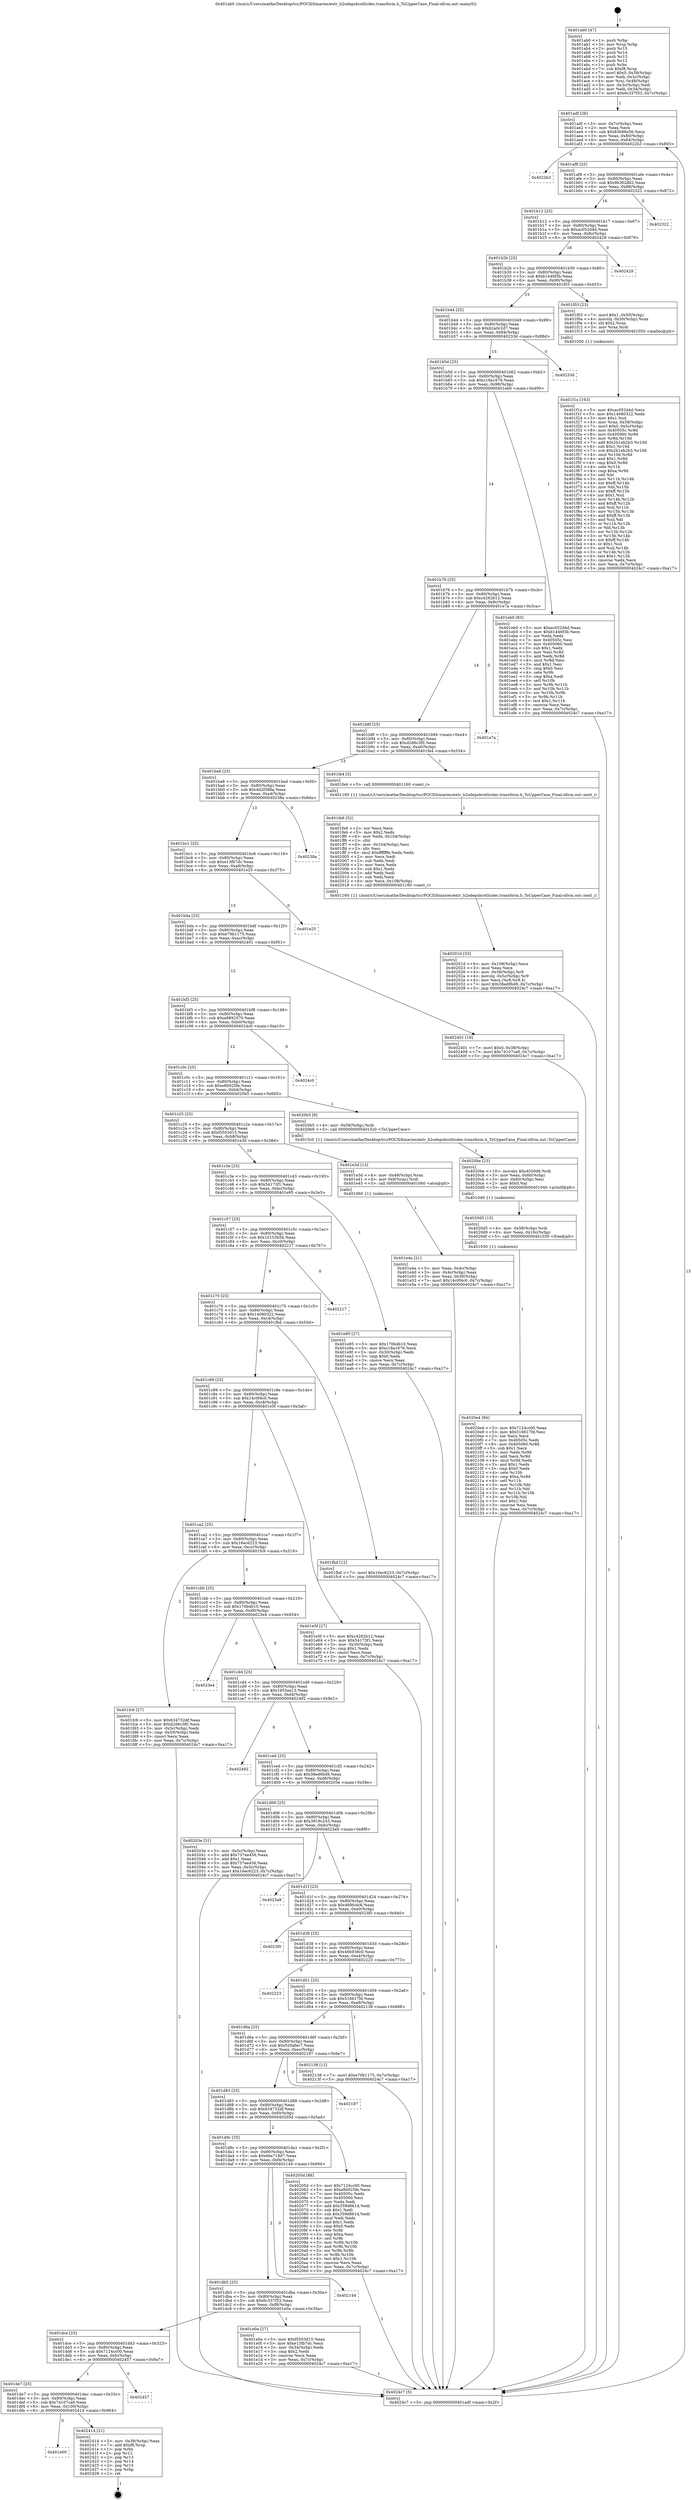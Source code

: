 digraph "0x401ab0" {
  label = "0x401ab0 (/mnt/c/Users/mathe/Desktop/tcc/POCII/binaries/extr_h2odepsbrotlicdec.transform.h_ToUpperCase_Final-ollvm.out::main(0))"
  labelloc = "t"
  node[shape=record]

  Entry [label="",width=0.3,height=0.3,shape=circle,fillcolor=black,style=filled]
  "0x401adf" [label="{
     0x401adf [26]\l
     | [instrs]\l
     &nbsp;&nbsp;0x401adf \<+3\>: mov -0x7c(%rbp),%eax\l
     &nbsp;&nbsp;0x401ae2 \<+2\>: mov %eax,%ecx\l
     &nbsp;&nbsp;0x401ae4 \<+6\>: sub $0x83b98e56,%ecx\l
     &nbsp;&nbsp;0x401aea \<+3\>: mov %eax,-0x80(%rbp)\l
     &nbsp;&nbsp;0x401aed \<+6\>: mov %ecx,-0x84(%rbp)\l
     &nbsp;&nbsp;0x401af3 \<+6\>: je 00000000004022b3 \<main+0x803\>\l
  }"]
  "0x4022b3" [label="{
     0x4022b3\l
  }", style=dashed]
  "0x401af9" [label="{
     0x401af9 [25]\l
     | [instrs]\l
     &nbsp;&nbsp;0x401af9 \<+5\>: jmp 0000000000401afe \<main+0x4e\>\l
     &nbsp;&nbsp;0x401afe \<+3\>: mov -0x80(%rbp),%eax\l
     &nbsp;&nbsp;0x401b01 \<+5\>: sub $0x9b362db2,%eax\l
     &nbsp;&nbsp;0x401b06 \<+6\>: mov %eax,-0x88(%rbp)\l
     &nbsp;&nbsp;0x401b0c \<+6\>: je 0000000000402322 \<main+0x872\>\l
  }"]
  Exit [label="",width=0.3,height=0.3,shape=circle,fillcolor=black,style=filled,peripheries=2]
  "0x402322" [label="{
     0x402322\l
  }", style=dashed]
  "0x401b12" [label="{
     0x401b12 [25]\l
     | [instrs]\l
     &nbsp;&nbsp;0x401b12 \<+5\>: jmp 0000000000401b17 \<main+0x67\>\l
     &nbsp;&nbsp;0x401b17 \<+3\>: mov -0x80(%rbp),%eax\l
     &nbsp;&nbsp;0x401b1a \<+5\>: sub $0xac052d4d,%eax\l
     &nbsp;&nbsp;0x401b1f \<+6\>: mov %eax,-0x8c(%rbp)\l
     &nbsp;&nbsp;0x401b25 \<+6\>: je 0000000000402429 \<main+0x979\>\l
  }"]
  "0x401e00" [label="{
     0x401e00\l
  }", style=dashed]
  "0x402429" [label="{
     0x402429\l
  }", style=dashed]
  "0x401b2b" [label="{
     0x401b2b [25]\l
     | [instrs]\l
     &nbsp;&nbsp;0x401b2b \<+5\>: jmp 0000000000401b30 \<main+0x80\>\l
     &nbsp;&nbsp;0x401b30 \<+3\>: mov -0x80(%rbp),%eax\l
     &nbsp;&nbsp;0x401b33 \<+5\>: sub $0xb1446f3b,%eax\l
     &nbsp;&nbsp;0x401b38 \<+6\>: mov %eax,-0x90(%rbp)\l
     &nbsp;&nbsp;0x401b3e \<+6\>: je 0000000000401f03 \<main+0x453\>\l
  }"]
  "0x402414" [label="{
     0x402414 [21]\l
     | [instrs]\l
     &nbsp;&nbsp;0x402414 \<+3\>: mov -0x38(%rbp),%eax\l
     &nbsp;&nbsp;0x402417 \<+7\>: add $0xf8,%rsp\l
     &nbsp;&nbsp;0x40241e \<+1\>: pop %rbx\l
     &nbsp;&nbsp;0x40241f \<+2\>: pop %r12\l
     &nbsp;&nbsp;0x402421 \<+2\>: pop %r13\l
     &nbsp;&nbsp;0x402423 \<+2\>: pop %r14\l
     &nbsp;&nbsp;0x402425 \<+2\>: pop %r15\l
     &nbsp;&nbsp;0x402427 \<+1\>: pop %rbp\l
     &nbsp;&nbsp;0x402428 \<+1\>: ret\l
  }"]
  "0x401f03" [label="{
     0x401f03 [23]\l
     | [instrs]\l
     &nbsp;&nbsp;0x401f03 \<+7\>: movl $0x1,-0x50(%rbp)\l
     &nbsp;&nbsp;0x401f0a \<+4\>: movslq -0x50(%rbp),%rax\l
     &nbsp;&nbsp;0x401f0e \<+4\>: shl $0x2,%rax\l
     &nbsp;&nbsp;0x401f12 \<+3\>: mov %rax,%rdi\l
     &nbsp;&nbsp;0x401f15 \<+5\>: call 0000000000401050 \<malloc@plt\>\l
     | [calls]\l
     &nbsp;&nbsp;0x401050 \{1\} (unknown)\l
  }"]
  "0x401b44" [label="{
     0x401b44 [25]\l
     | [instrs]\l
     &nbsp;&nbsp;0x401b44 \<+5\>: jmp 0000000000401b49 \<main+0x99\>\l
     &nbsp;&nbsp;0x401b49 \<+3\>: mov -0x80(%rbp),%eax\l
     &nbsp;&nbsp;0x401b4c \<+5\>: sub $0xb2a0c2d7,%eax\l
     &nbsp;&nbsp;0x401b51 \<+6\>: mov %eax,-0x94(%rbp)\l
     &nbsp;&nbsp;0x401b57 \<+6\>: je 000000000040233d \<main+0x88d\>\l
  }"]
  "0x401de7" [label="{
     0x401de7 [25]\l
     | [instrs]\l
     &nbsp;&nbsp;0x401de7 \<+5\>: jmp 0000000000401dec \<main+0x33c\>\l
     &nbsp;&nbsp;0x401dec \<+3\>: mov -0x80(%rbp),%eax\l
     &nbsp;&nbsp;0x401def \<+5\>: sub $0x74107ca9,%eax\l
     &nbsp;&nbsp;0x401df4 \<+6\>: mov %eax,-0x100(%rbp)\l
     &nbsp;&nbsp;0x401dfa \<+6\>: je 0000000000402414 \<main+0x964\>\l
  }"]
  "0x40233d" [label="{
     0x40233d\l
  }", style=dashed]
  "0x401b5d" [label="{
     0x401b5d [25]\l
     | [instrs]\l
     &nbsp;&nbsp;0x401b5d \<+5\>: jmp 0000000000401b62 \<main+0xb2\>\l
     &nbsp;&nbsp;0x401b62 \<+3\>: mov -0x80(%rbp),%eax\l
     &nbsp;&nbsp;0x401b65 \<+5\>: sub $0xc18a1676,%eax\l
     &nbsp;&nbsp;0x401b6a \<+6\>: mov %eax,-0x98(%rbp)\l
     &nbsp;&nbsp;0x401b70 \<+6\>: je 0000000000401eb0 \<main+0x400\>\l
  }"]
  "0x402457" [label="{
     0x402457\l
  }", style=dashed]
  "0x401eb0" [label="{
     0x401eb0 [83]\l
     | [instrs]\l
     &nbsp;&nbsp;0x401eb0 \<+5\>: mov $0xac052d4d,%eax\l
     &nbsp;&nbsp;0x401eb5 \<+5\>: mov $0xb1446f3b,%ecx\l
     &nbsp;&nbsp;0x401eba \<+2\>: xor %edx,%edx\l
     &nbsp;&nbsp;0x401ebc \<+7\>: mov 0x40505c,%esi\l
     &nbsp;&nbsp;0x401ec3 \<+7\>: mov 0x405060,%edi\l
     &nbsp;&nbsp;0x401eca \<+3\>: sub $0x1,%edx\l
     &nbsp;&nbsp;0x401ecd \<+3\>: mov %esi,%r8d\l
     &nbsp;&nbsp;0x401ed0 \<+3\>: add %edx,%r8d\l
     &nbsp;&nbsp;0x401ed3 \<+4\>: imul %r8d,%esi\l
     &nbsp;&nbsp;0x401ed7 \<+3\>: and $0x1,%esi\l
     &nbsp;&nbsp;0x401eda \<+3\>: cmp $0x0,%esi\l
     &nbsp;&nbsp;0x401edd \<+4\>: sete %r9b\l
     &nbsp;&nbsp;0x401ee1 \<+3\>: cmp $0xa,%edi\l
     &nbsp;&nbsp;0x401ee4 \<+4\>: setl %r10b\l
     &nbsp;&nbsp;0x401ee8 \<+3\>: mov %r9b,%r11b\l
     &nbsp;&nbsp;0x401eeb \<+3\>: and %r10b,%r11b\l
     &nbsp;&nbsp;0x401eee \<+3\>: xor %r10b,%r9b\l
     &nbsp;&nbsp;0x401ef1 \<+3\>: or %r9b,%r11b\l
     &nbsp;&nbsp;0x401ef4 \<+4\>: test $0x1,%r11b\l
     &nbsp;&nbsp;0x401ef8 \<+3\>: cmovne %ecx,%eax\l
     &nbsp;&nbsp;0x401efb \<+3\>: mov %eax,-0x7c(%rbp)\l
     &nbsp;&nbsp;0x401efe \<+5\>: jmp 00000000004024c7 \<main+0xa17\>\l
  }"]
  "0x401b76" [label="{
     0x401b76 [25]\l
     | [instrs]\l
     &nbsp;&nbsp;0x401b76 \<+5\>: jmp 0000000000401b7b \<main+0xcb\>\l
     &nbsp;&nbsp;0x401b7b \<+3\>: mov -0x80(%rbp),%eax\l
     &nbsp;&nbsp;0x401b7e \<+5\>: sub $0xc4262b12,%eax\l
     &nbsp;&nbsp;0x401b83 \<+6\>: mov %eax,-0x9c(%rbp)\l
     &nbsp;&nbsp;0x401b89 \<+6\>: je 0000000000401e7a \<main+0x3ca\>\l
  }"]
  "0x4020e4" [label="{
     0x4020e4 [84]\l
     | [instrs]\l
     &nbsp;&nbsp;0x4020e4 \<+5\>: mov $0x7124cc00,%eax\l
     &nbsp;&nbsp;0x4020e9 \<+5\>: mov $0x516617fd,%esi\l
     &nbsp;&nbsp;0x4020ee \<+2\>: xor %ecx,%ecx\l
     &nbsp;&nbsp;0x4020f0 \<+7\>: mov 0x40505c,%edx\l
     &nbsp;&nbsp;0x4020f7 \<+8\>: mov 0x405060,%r8d\l
     &nbsp;&nbsp;0x4020ff \<+3\>: sub $0x1,%ecx\l
     &nbsp;&nbsp;0x402102 \<+3\>: mov %edx,%r9d\l
     &nbsp;&nbsp;0x402105 \<+3\>: add %ecx,%r9d\l
     &nbsp;&nbsp;0x402108 \<+4\>: imul %r9d,%edx\l
     &nbsp;&nbsp;0x40210c \<+3\>: and $0x1,%edx\l
     &nbsp;&nbsp;0x40210f \<+3\>: cmp $0x0,%edx\l
     &nbsp;&nbsp;0x402112 \<+4\>: sete %r10b\l
     &nbsp;&nbsp;0x402116 \<+4\>: cmp $0xa,%r8d\l
     &nbsp;&nbsp;0x40211a \<+4\>: setl %r11b\l
     &nbsp;&nbsp;0x40211e \<+3\>: mov %r10b,%bl\l
     &nbsp;&nbsp;0x402121 \<+3\>: and %r11b,%bl\l
     &nbsp;&nbsp;0x402124 \<+3\>: xor %r11b,%r10b\l
     &nbsp;&nbsp;0x402127 \<+3\>: or %r10b,%bl\l
     &nbsp;&nbsp;0x40212a \<+3\>: test $0x1,%bl\l
     &nbsp;&nbsp;0x40212d \<+3\>: cmovne %esi,%eax\l
     &nbsp;&nbsp;0x402130 \<+3\>: mov %eax,-0x7c(%rbp)\l
     &nbsp;&nbsp;0x402133 \<+5\>: jmp 00000000004024c7 \<main+0xa17\>\l
  }"]
  "0x401e7a" [label="{
     0x401e7a\l
  }", style=dashed]
  "0x401b8f" [label="{
     0x401b8f [25]\l
     | [instrs]\l
     &nbsp;&nbsp;0x401b8f \<+5\>: jmp 0000000000401b94 \<main+0xe4\>\l
     &nbsp;&nbsp;0x401b94 \<+3\>: mov -0x80(%rbp),%eax\l
     &nbsp;&nbsp;0x401b97 \<+5\>: sub $0xd2d6c3f0,%eax\l
     &nbsp;&nbsp;0x401b9c \<+6\>: mov %eax,-0xa0(%rbp)\l
     &nbsp;&nbsp;0x401ba2 \<+6\>: je 0000000000401fe4 \<main+0x534\>\l
  }"]
  "0x4020d5" [label="{
     0x4020d5 [15]\l
     | [instrs]\l
     &nbsp;&nbsp;0x4020d5 \<+4\>: mov -0x58(%rbp),%rdi\l
     &nbsp;&nbsp;0x4020d9 \<+6\>: mov %eax,-0x10c(%rbp)\l
     &nbsp;&nbsp;0x4020df \<+5\>: call 0000000000401030 \<free@plt\>\l
     | [calls]\l
     &nbsp;&nbsp;0x401030 \{1\} (unknown)\l
  }"]
  "0x401fe4" [label="{
     0x401fe4 [5]\l
     | [instrs]\l
     &nbsp;&nbsp;0x401fe4 \<+5\>: call 0000000000401160 \<next_i\>\l
     | [calls]\l
     &nbsp;&nbsp;0x401160 \{1\} (/mnt/c/Users/mathe/Desktop/tcc/POCII/binaries/extr_h2odepsbrotlicdec.transform.h_ToUpperCase_Final-ollvm.out::next_i)\l
  }"]
  "0x401ba8" [label="{
     0x401ba8 [25]\l
     | [instrs]\l
     &nbsp;&nbsp;0x401ba8 \<+5\>: jmp 0000000000401bad \<main+0xfd\>\l
     &nbsp;&nbsp;0x401bad \<+3\>: mov -0x80(%rbp),%eax\l
     &nbsp;&nbsp;0x401bb0 \<+5\>: sub $0xdd2f388a,%eax\l
     &nbsp;&nbsp;0x401bb5 \<+6\>: mov %eax,-0xa4(%rbp)\l
     &nbsp;&nbsp;0x401bbb \<+6\>: je 000000000040238a \<main+0x8da\>\l
  }"]
  "0x4020be" [label="{
     0x4020be [23]\l
     | [instrs]\l
     &nbsp;&nbsp;0x4020be \<+10\>: movabs $0x4030d6,%rdi\l
     &nbsp;&nbsp;0x4020c8 \<+3\>: mov %eax,-0x60(%rbp)\l
     &nbsp;&nbsp;0x4020cb \<+3\>: mov -0x60(%rbp),%esi\l
     &nbsp;&nbsp;0x4020ce \<+2\>: mov $0x0,%al\l
     &nbsp;&nbsp;0x4020d0 \<+5\>: call 0000000000401040 \<printf@plt\>\l
     | [calls]\l
     &nbsp;&nbsp;0x401040 \{1\} (unknown)\l
  }"]
  "0x40238a" [label="{
     0x40238a\l
  }", style=dashed]
  "0x401bc1" [label="{
     0x401bc1 [25]\l
     | [instrs]\l
     &nbsp;&nbsp;0x401bc1 \<+5\>: jmp 0000000000401bc6 \<main+0x116\>\l
     &nbsp;&nbsp;0x401bc6 \<+3\>: mov -0x80(%rbp),%eax\l
     &nbsp;&nbsp;0x401bc9 \<+5\>: sub $0xe13fb7dc,%eax\l
     &nbsp;&nbsp;0x401bce \<+6\>: mov %eax,-0xa8(%rbp)\l
     &nbsp;&nbsp;0x401bd4 \<+6\>: je 0000000000401e25 \<main+0x375\>\l
  }"]
  "0x40201d" [label="{
     0x40201d [33]\l
     | [instrs]\l
     &nbsp;&nbsp;0x40201d \<+6\>: mov -0x108(%rbp),%ecx\l
     &nbsp;&nbsp;0x402023 \<+3\>: imul %eax,%ecx\l
     &nbsp;&nbsp;0x402026 \<+4\>: mov -0x58(%rbp),%r8\l
     &nbsp;&nbsp;0x40202a \<+4\>: movslq -0x5c(%rbp),%r9\l
     &nbsp;&nbsp;0x40202e \<+4\>: mov %ecx,(%r8,%r9,4)\l
     &nbsp;&nbsp;0x402032 \<+7\>: movl $0x38ed9bd9,-0x7c(%rbp)\l
     &nbsp;&nbsp;0x402039 \<+5\>: jmp 00000000004024c7 \<main+0xa17\>\l
  }"]
  "0x401e25" [label="{
     0x401e25\l
  }", style=dashed]
  "0x401bda" [label="{
     0x401bda [25]\l
     | [instrs]\l
     &nbsp;&nbsp;0x401bda \<+5\>: jmp 0000000000401bdf \<main+0x12f\>\l
     &nbsp;&nbsp;0x401bdf \<+3\>: mov -0x80(%rbp),%eax\l
     &nbsp;&nbsp;0x401be2 \<+5\>: sub $0xe79b1175,%eax\l
     &nbsp;&nbsp;0x401be7 \<+6\>: mov %eax,-0xac(%rbp)\l
     &nbsp;&nbsp;0x401bed \<+6\>: je 0000000000402401 \<main+0x951\>\l
  }"]
  "0x401fe9" [label="{
     0x401fe9 [52]\l
     | [instrs]\l
     &nbsp;&nbsp;0x401fe9 \<+2\>: xor %ecx,%ecx\l
     &nbsp;&nbsp;0x401feb \<+5\>: mov $0x2,%edx\l
     &nbsp;&nbsp;0x401ff0 \<+6\>: mov %edx,-0x104(%rbp)\l
     &nbsp;&nbsp;0x401ff6 \<+1\>: cltd\l
     &nbsp;&nbsp;0x401ff7 \<+6\>: mov -0x104(%rbp),%esi\l
     &nbsp;&nbsp;0x401ffd \<+2\>: idiv %esi\l
     &nbsp;&nbsp;0x401fff \<+6\>: imul $0xfffffffe,%edx,%edx\l
     &nbsp;&nbsp;0x402005 \<+2\>: mov %ecx,%edi\l
     &nbsp;&nbsp;0x402007 \<+2\>: sub %edx,%edi\l
     &nbsp;&nbsp;0x402009 \<+2\>: mov %ecx,%edx\l
     &nbsp;&nbsp;0x40200b \<+3\>: sub $0x1,%edx\l
     &nbsp;&nbsp;0x40200e \<+2\>: add %edx,%edi\l
     &nbsp;&nbsp;0x402010 \<+2\>: sub %edi,%ecx\l
     &nbsp;&nbsp;0x402012 \<+6\>: mov %ecx,-0x108(%rbp)\l
     &nbsp;&nbsp;0x402018 \<+5\>: call 0000000000401160 \<next_i\>\l
     | [calls]\l
     &nbsp;&nbsp;0x401160 \{1\} (/mnt/c/Users/mathe/Desktop/tcc/POCII/binaries/extr_h2odepsbrotlicdec.transform.h_ToUpperCase_Final-ollvm.out::next_i)\l
  }"]
  "0x402401" [label="{
     0x402401 [19]\l
     | [instrs]\l
     &nbsp;&nbsp;0x402401 \<+7\>: movl $0x0,-0x38(%rbp)\l
     &nbsp;&nbsp;0x402408 \<+7\>: movl $0x74107ca9,-0x7c(%rbp)\l
     &nbsp;&nbsp;0x40240f \<+5\>: jmp 00000000004024c7 \<main+0xa17\>\l
  }"]
  "0x401bf3" [label="{
     0x401bf3 [25]\l
     | [instrs]\l
     &nbsp;&nbsp;0x401bf3 \<+5\>: jmp 0000000000401bf8 \<main+0x148\>\l
     &nbsp;&nbsp;0x401bf8 \<+3\>: mov -0x80(%rbp),%eax\l
     &nbsp;&nbsp;0x401bfb \<+5\>: sub $0xe8892570,%eax\l
     &nbsp;&nbsp;0x401c00 \<+6\>: mov %eax,-0xb0(%rbp)\l
     &nbsp;&nbsp;0x401c06 \<+6\>: je 00000000004024c0 \<main+0xa10\>\l
  }"]
  "0x401f1a" [label="{
     0x401f1a [163]\l
     | [instrs]\l
     &nbsp;&nbsp;0x401f1a \<+5\>: mov $0xac052d4d,%ecx\l
     &nbsp;&nbsp;0x401f1f \<+5\>: mov $0x14080322,%edx\l
     &nbsp;&nbsp;0x401f24 \<+3\>: mov $0x1,%sil\l
     &nbsp;&nbsp;0x401f27 \<+4\>: mov %rax,-0x58(%rbp)\l
     &nbsp;&nbsp;0x401f2b \<+7\>: movl $0x0,-0x5c(%rbp)\l
     &nbsp;&nbsp;0x401f32 \<+8\>: mov 0x40505c,%r8d\l
     &nbsp;&nbsp;0x401f3a \<+8\>: mov 0x405060,%r9d\l
     &nbsp;&nbsp;0x401f42 \<+3\>: mov %r8d,%r10d\l
     &nbsp;&nbsp;0x401f45 \<+7\>: add $0x2b1eb2b3,%r10d\l
     &nbsp;&nbsp;0x401f4c \<+4\>: sub $0x1,%r10d\l
     &nbsp;&nbsp;0x401f50 \<+7\>: sub $0x2b1eb2b3,%r10d\l
     &nbsp;&nbsp;0x401f57 \<+4\>: imul %r10d,%r8d\l
     &nbsp;&nbsp;0x401f5b \<+4\>: and $0x1,%r8d\l
     &nbsp;&nbsp;0x401f5f \<+4\>: cmp $0x0,%r8d\l
     &nbsp;&nbsp;0x401f63 \<+4\>: sete %r11b\l
     &nbsp;&nbsp;0x401f67 \<+4\>: cmp $0xa,%r9d\l
     &nbsp;&nbsp;0x401f6b \<+3\>: setl %bl\l
     &nbsp;&nbsp;0x401f6e \<+3\>: mov %r11b,%r14b\l
     &nbsp;&nbsp;0x401f71 \<+4\>: xor $0xff,%r14b\l
     &nbsp;&nbsp;0x401f75 \<+3\>: mov %bl,%r15b\l
     &nbsp;&nbsp;0x401f78 \<+4\>: xor $0xff,%r15b\l
     &nbsp;&nbsp;0x401f7c \<+4\>: xor $0x1,%sil\l
     &nbsp;&nbsp;0x401f80 \<+3\>: mov %r14b,%r12b\l
     &nbsp;&nbsp;0x401f83 \<+4\>: and $0xff,%r12b\l
     &nbsp;&nbsp;0x401f87 \<+3\>: and %sil,%r11b\l
     &nbsp;&nbsp;0x401f8a \<+3\>: mov %r15b,%r13b\l
     &nbsp;&nbsp;0x401f8d \<+4\>: and $0xff,%r13b\l
     &nbsp;&nbsp;0x401f91 \<+3\>: and %sil,%bl\l
     &nbsp;&nbsp;0x401f94 \<+3\>: or %r11b,%r12b\l
     &nbsp;&nbsp;0x401f97 \<+3\>: or %bl,%r13b\l
     &nbsp;&nbsp;0x401f9a \<+3\>: xor %r13b,%r12b\l
     &nbsp;&nbsp;0x401f9d \<+3\>: or %r15b,%r14b\l
     &nbsp;&nbsp;0x401fa0 \<+4\>: xor $0xff,%r14b\l
     &nbsp;&nbsp;0x401fa4 \<+4\>: or $0x1,%sil\l
     &nbsp;&nbsp;0x401fa8 \<+3\>: and %sil,%r14b\l
     &nbsp;&nbsp;0x401fab \<+3\>: or %r14b,%r12b\l
     &nbsp;&nbsp;0x401fae \<+4\>: test $0x1,%r12b\l
     &nbsp;&nbsp;0x401fb2 \<+3\>: cmovne %edx,%ecx\l
     &nbsp;&nbsp;0x401fb5 \<+3\>: mov %ecx,-0x7c(%rbp)\l
     &nbsp;&nbsp;0x401fb8 \<+5\>: jmp 00000000004024c7 \<main+0xa17\>\l
  }"]
  "0x4024c0" [label="{
     0x4024c0\l
  }", style=dashed]
  "0x401c0c" [label="{
     0x401c0c [25]\l
     | [instrs]\l
     &nbsp;&nbsp;0x401c0c \<+5\>: jmp 0000000000401c11 \<main+0x161\>\l
     &nbsp;&nbsp;0x401c11 \<+3\>: mov -0x80(%rbp),%eax\l
     &nbsp;&nbsp;0x401c14 \<+5\>: sub $0xe8b925fe,%eax\l
     &nbsp;&nbsp;0x401c19 \<+6\>: mov %eax,-0xb4(%rbp)\l
     &nbsp;&nbsp;0x401c1f \<+6\>: je 00000000004020b5 \<main+0x605\>\l
  }"]
  "0x401e4a" [label="{
     0x401e4a [21]\l
     | [instrs]\l
     &nbsp;&nbsp;0x401e4a \<+3\>: mov %eax,-0x4c(%rbp)\l
     &nbsp;&nbsp;0x401e4d \<+3\>: mov -0x4c(%rbp),%eax\l
     &nbsp;&nbsp;0x401e50 \<+3\>: mov %eax,-0x30(%rbp)\l
     &nbsp;&nbsp;0x401e53 \<+7\>: movl $0x14c0f4c0,-0x7c(%rbp)\l
     &nbsp;&nbsp;0x401e5a \<+5\>: jmp 00000000004024c7 \<main+0xa17\>\l
  }"]
  "0x4020b5" [label="{
     0x4020b5 [9]\l
     | [instrs]\l
     &nbsp;&nbsp;0x4020b5 \<+4\>: mov -0x58(%rbp),%rdi\l
     &nbsp;&nbsp;0x4020b9 \<+5\>: call 00000000004015c0 \<ToUpperCase\>\l
     | [calls]\l
     &nbsp;&nbsp;0x4015c0 \{1\} (/mnt/c/Users/mathe/Desktop/tcc/POCII/binaries/extr_h2odepsbrotlicdec.transform.h_ToUpperCase_Final-ollvm.out::ToUpperCase)\l
  }"]
  "0x401c25" [label="{
     0x401c25 [25]\l
     | [instrs]\l
     &nbsp;&nbsp;0x401c25 \<+5\>: jmp 0000000000401c2a \<main+0x17a\>\l
     &nbsp;&nbsp;0x401c2a \<+3\>: mov -0x80(%rbp),%eax\l
     &nbsp;&nbsp;0x401c2d \<+5\>: sub $0xf5503d15,%eax\l
     &nbsp;&nbsp;0x401c32 \<+6\>: mov %eax,-0xb8(%rbp)\l
     &nbsp;&nbsp;0x401c38 \<+6\>: je 0000000000401e3d \<main+0x38d\>\l
  }"]
  "0x401ab0" [label="{
     0x401ab0 [47]\l
     | [instrs]\l
     &nbsp;&nbsp;0x401ab0 \<+1\>: push %rbp\l
     &nbsp;&nbsp;0x401ab1 \<+3\>: mov %rsp,%rbp\l
     &nbsp;&nbsp;0x401ab4 \<+2\>: push %r15\l
     &nbsp;&nbsp;0x401ab6 \<+2\>: push %r14\l
     &nbsp;&nbsp;0x401ab8 \<+2\>: push %r13\l
     &nbsp;&nbsp;0x401aba \<+2\>: push %r12\l
     &nbsp;&nbsp;0x401abc \<+1\>: push %rbx\l
     &nbsp;&nbsp;0x401abd \<+7\>: sub $0xf8,%rsp\l
     &nbsp;&nbsp;0x401ac4 \<+7\>: movl $0x0,-0x38(%rbp)\l
     &nbsp;&nbsp;0x401acb \<+3\>: mov %edi,-0x3c(%rbp)\l
     &nbsp;&nbsp;0x401ace \<+4\>: mov %rsi,-0x48(%rbp)\l
     &nbsp;&nbsp;0x401ad2 \<+3\>: mov -0x3c(%rbp),%edi\l
     &nbsp;&nbsp;0x401ad5 \<+3\>: mov %edi,-0x34(%rbp)\l
     &nbsp;&nbsp;0x401ad8 \<+7\>: movl $0x6c337f33,-0x7c(%rbp)\l
  }"]
  "0x401e3d" [label="{
     0x401e3d [13]\l
     | [instrs]\l
     &nbsp;&nbsp;0x401e3d \<+4\>: mov -0x48(%rbp),%rax\l
     &nbsp;&nbsp;0x401e41 \<+4\>: mov 0x8(%rax),%rdi\l
     &nbsp;&nbsp;0x401e45 \<+5\>: call 0000000000401060 \<atoi@plt\>\l
     | [calls]\l
     &nbsp;&nbsp;0x401060 \{1\} (unknown)\l
  }"]
  "0x401c3e" [label="{
     0x401c3e [25]\l
     | [instrs]\l
     &nbsp;&nbsp;0x401c3e \<+5\>: jmp 0000000000401c43 \<main+0x193\>\l
     &nbsp;&nbsp;0x401c43 \<+3\>: mov -0x80(%rbp),%eax\l
     &nbsp;&nbsp;0x401c46 \<+5\>: sub $0x54173f1,%eax\l
     &nbsp;&nbsp;0x401c4b \<+6\>: mov %eax,-0xbc(%rbp)\l
     &nbsp;&nbsp;0x401c51 \<+6\>: je 0000000000401e95 \<main+0x3e5\>\l
  }"]
  "0x4024c7" [label="{
     0x4024c7 [5]\l
     | [instrs]\l
     &nbsp;&nbsp;0x4024c7 \<+5\>: jmp 0000000000401adf \<main+0x2f\>\l
  }"]
  "0x401e95" [label="{
     0x401e95 [27]\l
     | [instrs]\l
     &nbsp;&nbsp;0x401e95 \<+5\>: mov $0x170b4b10,%eax\l
     &nbsp;&nbsp;0x401e9a \<+5\>: mov $0xc18a1676,%ecx\l
     &nbsp;&nbsp;0x401e9f \<+3\>: mov -0x30(%rbp),%edx\l
     &nbsp;&nbsp;0x401ea2 \<+3\>: cmp $0x0,%edx\l
     &nbsp;&nbsp;0x401ea5 \<+3\>: cmove %ecx,%eax\l
     &nbsp;&nbsp;0x401ea8 \<+3\>: mov %eax,-0x7c(%rbp)\l
     &nbsp;&nbsp;0x401eab \<+5\>: jmp 00000000004024c7 \<main+0xa17\>\l
  }"]
  "0x401c57" [label="{
     0x401c57 [25]\l
     | [instrs]\l
     &nbsp;&nbsp;0x401c57 \<+5\>: jmp 0000000000401c5c \<main+0x1ac\>\l
     &nbsp;&nbsp;0x401c5c \<+3\>: mov -0x80(%rbp),%eax\l
     &nbsp;&nbsp;0x401c5f \<+5\>: sub $0x10153b5b,%eax\l
     &nbsp;&nbsp;0x401c64 \<+6\>: mov %eax,-0xc0(%rbp)\l
     &nbsp;&nbsp;0x401c6a \<+6\>: je 0000000000402217 \<main+0x767\>\l
  }"]
  "0x401dce" [label="{
     0x401dce [25]\l
     | [instrs]\l
     &nbsp;&nbsp;0x401dce \<+5\>: jmp 0000000000401dd3 \<main+0x323\>\l
     &nbsp;&nbsp;0x401dd3 \<+3\>: mov -0x80(%rbp),%eax\l
     &nbsp;&nbsp;0x401dd6 \<+5\>: sub $0x7124cc00,%eax\l
     &nbsp;&nbsp;0x401ddb \<+6\>: mov %eax,-0xfc(%rbp)\l
     &nbsp;&nbsp;0x401de1 \<+6\>: je 0000000000402457 \<main+0x9a7\>\l
  }"]
  "0x402217" [label="{
     0x402217\l
  }", style=dashed]
  "0x401c70" [label="{
     0x401c70 [25]\l
     | [instrs]\l
     &nbsp;&nbsp;0x401c70 \<+5\>: jmp 0000000000401c75 \<main+0x1c5\>\l
     &nbsp;&nbsp;0x401c75 \<+3\>: mov -0x80(%rbp),%eax\l
     &nbsp;&nbsp;0x401c78 \<+5\>: sub $0x14080322,%eax\l
     &nbsp;&nbsp;0x401c7d \<+6\>: mov %eax,-0xc4(%rbp)\l
     &nbsp;&nbsp;0x401c83 \<+6\>: je 0000000000401fbd \<main+0x50d\>\l
  }"]
  "0x401e0a" [label="{
     0x401e0a [27]\l
     | [instrs]\l
     &nbsp;&nbsp;0x401e0a \<+5\>: mov $0xf5503d15,%eax\l
     &nbsp;&nbsp;0x401e0f \<+5\>: mov $0xe13fb7dc,%ecx\l
     &nbsp;&nbsp;0x401e14 \<+3\>: mov -0x34(%rbp),%edx\l
     &nbsp;&nbsp;0x401e17 \<+3\>: cmp $0x2,%edx\l
     &nbsp;&nbsp;0x401e1a \<+3\>: cmovne %ecx,%eax\l
     &nbsp;&nbsp;0x401e1d \<+3\>: mov %eax,-0x7c(%rbp)\l
     &nbsp;&nbsp;0x401e20 \<+5\>: jmp 00000000004024c7 \<main+0xa17\>\l
  }"]
  "0x401fbd" [label="{
     0x401fbd [12]\l
     | [instrs]\l
     &nbsp;&nbsp;0x401fbd \<+7\>: movl $0x16ec6223,-0x7c(%rbp)\l
     &nbsp;&nbsp;0x401fc4 \<+5\>: jmp 00000000004024c7 \<main+0xa17\>\l
  }"]
  "0x401c89" [label="{
     0x401c89 [25]\l
     | [instrs]\l
     &nbsp;&nbsp;0x401c89 \<+5\>: jmp 0000000000401c8e \<main+0x1de\>\l
     &nbsp;&nbsp;0x401c8e \<+3\>: mov -0x80(%rbp),%eax\l
     &nbsp;&nbsp;0x401c91 \<+5\>: sub $0x14c0f4c0,%eax\l
     &nbsp;&nbsp;0x401c96 \<+6\>: mov %eax,-0xc8(%rbp)\l
     &nbsp;&nbsp;0x401c9c \<+6\>: je 0000000000401e5f \<main+0x3af\>\l
  }"]
  "0x401db5" [label="{
     0x401db5 [25]\l
     | [instrs]\l
     &nbsp;&nbsp;0x401db5 \<+5\>: jmp 0000000000401dba \<main+0x30a\>\l
     &nbsp;&nbsp;0x401dba \<+3\>: mov -0x80(%rbp),%eax\l
     &nbsp;&nbsp;0x401dbd \<+5\>: sub $0x6c337f33,%eax\l
     &nbsp;&nbsp;0x401dc2 \<+6\>: mov %eax,-0xf8(%rbp)\l
     &nbsp;&nbsp;0x401dc8 \<+6\>: je 0000000000401e0a \<main+0x35a\>\l
  }"]
  "0x401e5f" [label="{
     0x401e5f [27]\l
     | [instrs]\l
     &nbsp;&nbsp;0x401e5f \<+5\>: mov $0xc4262b12,%eax\l
     &nbsp;&nbsp;0x401e64 \<+5\>: mov $0x54173f1,%ecx\l
     &nbsp;&nbsp;0x401e69 \<+3\>: mov -0x30(%rbp),%edx\l
     &nbsp;&nbsp;0x401e6c \<+3\>: cmp $0x1,%edx\l
     &nbsp;&nbsp;0x401e6f \<+3\>: cmovl %ecx,%eax\l
     &nbsp;&nbsp;0x401e72 \<+3\>: mov %eax,-0x7c(%rbp)\l
     &nbsp;&nbsp;0x401e75 \<+5\>: jmp 00000000004024c7 \<main+0xa17\>\l
  }"]
  "0x401ca2" [label="{
     0x401ca2 [25]\l
     | [instrs]\l
     &nbsp;&nbsp;0x401ca2 \<+5\>: jmp 0000000000401ca7 \<main+0x1f7\>\l
     &nbsp;&nbsp;0x401ca7 \<+3\>: mov -0x80(%rbp),%eax\l
     &nbsp;&nbsp;0x401caa \<+5\>: sub $0x16ec6223,%eax\l
     &nbsp;&nbsp;0x401caf \<+6\>: mov %eax,-0xcc(%rbp)\l
     &nbsp;&nbsp;0x401cb5 \<+6\>: je 0000000000401fc9 \<main+0x519\>\l
  }"]
  "0x402144" [label="{
     0x402144\l
  }", style=dashed]
  "0x401fc9" [label="{
     0x401fc9 [27]\l
     | [instrs]\l
     &nbsp;&nbsp;0x401fc9 \<+5\>: mov $0x634732df,%eax\l
     &nbsp;&nbsp;0x401fce \<+5\>: mov $0xd2d6c3f0,%ecx\l
     &nbsp;&nbsp;0x401fd3 \<+3\>: mov -0x5c(%rbp),%edx\l
     &nbsp;&nbsp;0x401fd6 \<+3\>: cmp -0x50(%rbp),%edx\l
     &nbsp;&nbsp;0x401fd9 \<+3\>: cmovl %ecx,%eax\l
     &nbsp;&nbsp;0x401fdc \<+3\>: mov %eax,-0x7c(%rbp)\l
     &nbsp;&nbsp;0x401fdf \<+5\>: jmp 00000000004024c7 \<main+0xa17\>\l
  }"]
  "0x401cbb" [label="{
     0x401cbb [25]\l
     | [instrs]\l
     &nbsp;&nbsp;0x401cbb \<+5\>: jmp 0000000000401cc0 \<main+0x210\>\l
     &nbsp;&nbsp;0x401cc0 \<+3\>: mov -0x80(%rbp),%eax\l
     &nbsp;&nbsp;0x401cc3 \<+5\>: sub $0x170b4b10,%eax\l
     &nbsp;&nbsp;0x401cc8 \<+6\>: mov %eax,-0xd0(%rbp)\l
     &nbsp;&nbsp;0x401cce \<+6\>: je 00000000004023e4 \<main+0x934\>\l
  }"]
  "0x401d9c" [label="{
     0x401d9c [25]\l
     | [instrs]\l
     &nbsp;&nbsp;0x401d9c \<+5\>: jmp 0000000000401da1 \<main+0x2f1\>\l
     &nbsp;&nbsp;0x401da1 \<+3\>: mov -0x80(%rbp),%eax\l
     &nbsp;&nbsp;0x401da4 \<+5\>: sub $0x66a719d7,%eax\l
     &nbsp;&nbsp;0x401da9 \<+6\>: mov %eax,-0xf4(%rbp)\l
     &nbsp;&nbsp;0x401daf \<+6\>: je 0000000000402144 \<main+0x694\>\l
  }"]
  "0x4023e4" [label="{
     0x4023e4\l
  }", style=dashed]
  "0x401cd4" [label="{
     0x401cd4 [25]\l
     | [instrs]\l
     &nbsp;&nbsp;0x401cd4 \<+5\>: jmp 0000000000401cd9 \<main+0x229\>\l
     &nbsp;&nbsp;0x401cd9 \<+3\>: mov -0x80(%rbp),%eax\l
     &nbsp;&nbsp;0x401cdc \<+5\>: sub $0x1955ea13,%eax\l
     &nbsp;&nbsp;0x401ce1 \<+6\>: mov %eax,-0xd4(%rbp)\l
     &nbsp;&nbsp;0x401ce7 \<+6\>: je 0000000000402492 \<main+0x9e2\>\l
  }"]
  "0x40205d" [label="{
     0x40205d [88]\l
     | [instrs]\l
     &nbsp;&nbsp;0x40205d \<+5\>: mov $0x7124cc00,%eax\l
     &nbsp;&nbsp;0x402062 \<+5\>: mov $0xe8b925fe,%ecx\l
     &nbsp;&nbsp;0x402067 \<+7\>: mov 0x40505c,%edx\l
     &nbsp;&nbsp;0x40206e \<+7\>: mov 0x405060,%esi\l
     &nbsp;&nbsp;0x402075 \<+2\>: mov %edx,%edi\l
     &nbsp;&nbsp;0x402077 \<+6\>: add $0x359d861d,%edi\l
     &nbsp;&nbsp;0x40207d \<+3\>: sub $0x1,%edi\l
     &nbsp;&nbsp;0x402080 \<+6\>: sub $0x359d861d,%edi\l
     &nbsp;&nbsp;0x402086 \<+3\>: imul %edi,%edx\l
     &nbsp;&nbsp;0x402089 \<+3\>: and $0x1,%edx\l
     &nbsp;&nbsp;0x40208c \<+3\>: cmp $0x0,%edx\l
     &nbsp;&nbsp;0x40208f \<+4\>: sete %r8b\l
     &nbsp;&nbsp;0x402093 \<+3\>: cmp $0xa,%esi\l
     &nbsp;&nbsp;0x402096 \<+4\>: setl %r9b\l
     &nbsp;&nbsp;0x40209a \<+3\>: mov %r8b,%r10b\l
     &nbsp;&nbsp;0x40209d \<+3\>: and %r9b,%r10b\l
     &nbsp;&nbsp;0x4020a0 \<+3\>: xor %r9b,%r8b\l
     &nbsp;&nbsp;0x4020a3 \<+3\>: or %r8b,%r10b\l
     &nbsp;&nbsp;0x4020a6 \<+4\>: test $0x1,%r10b\l
     &nbsp;&nbsp;0x4020aa \<+3\>: cmovne %ecx,%eax\l
     &nbsp;&nbsp;0x4020ad \<+3\>: mov %eax,-0x7c(%rbp)\l
     &nbsp;&nbsp;0x4020b0 \<+5\>: jmp 00000000004024c7 \<main+0xa17\>\l
  }"]
  "0x402492" [label="{
     0x402492\l
  }", style=dashed]
  "0x401ced" [label="{
     0x401ced [25]\l
     | [instrs]\l
     &nbsp;&nbsp;0x401ced \<+5\>: jmp 0000000000401cf2 \<main+0x242\>\l
     &nbsp;&nbsp;0x401cf2 \<+3\>: mov -0x80(%rbp),%eax\l
     &nbsp;&nbsp;0x401cf5 \<+5\>: sub $0x38ed9bd9,%eax\l
     &nbsp;&nbsp;0x401cfa \<+6\>: mov %eax,-0xd8(%rbp)\l
     &nbsp;&nbsp;0x401d00 \<+6\>: je 000000000040203e \<main+0x58e\>\l
  }"]
  "0x401d83" [label="{
     0x401d83 [25]\l
     | [instrs]\l
     &nbsp;&nbsp;0x401d83 \<+5\>: jmp 0000000000401d88 \<main+0x2d8\>\l
     &nbsp;&nbsp;0x401d88 \<+3\>: mov -0x80(%rbp),%eax\l
     &nbsp;&nbsp;0x401d8b \<+5\>: sub $0x634732df,%eax\l
     &nbsp;&nbsp;0x401d90 \<+6\>: mov %eax,-0xf0(%rbp)\l
     &nbsp;&nbsp;0x401d96 \<+6\>: je 000000000040205d \<main+0x5ad\>\l
  }"]
  "0x40203e" [label="{
     0x40203e [31]\l
     | [instrs]\l
     &nbsp;&nbsp;0x40203e \<+3\>: mov -0x5c(%rbp),%eax\l
     &nbsp;&nbsp;0x402041 \<+5\>: add $0x737ee456,%eax\l
     &nbsp;&nbsp;0x402046 \<+3\>: add $0x1,%eax\l
     &nbsp;&nbsp;0x402049 \<+5\>: sub $0x737ee456,%eax\l
     &nbsp;&nbsp;0x40204e \<+3\>: mov %eax,-0x5c(%rbp)\l
     &nbsp;&nbsp;0x402051 \<+7\>: movl $0x16ec6223,-0x7c(%rbp)\l
     &nbsp;&nbsp;0x402058 \<+5\>: jmp 00000000004024c7 \<main+0xa17\>\l
  }"]
  "0x401d06" [label="{
     0x401d06 [25]\l
     | [instrs]\l
     &nbsp;&nbsp;0x401d06 \<+5\>: jmp 0000000000401d0b \<main+0x25b\>\l
     &nbsp;&nbsp;0x401d0b \<+3\>: mov -0x80(%rbp),%eax\l
     &nbsp;&nbsp;0x401d0e \<+5\>: sub $0x3919c243,%eax\l
     &nbsp;&nbsp;0x401d13 \<+6\>: mov %eax,-0xdc(%rbp)\l
     &nbsp;&nbsp;0x401d19 \<+6\>: je 00000000004023a9 \<main+0x8f9\>\l
  }"]
  "0x402197" [label="{
     0x402197\l
  }", style=dashed]
  "0x4023a9" [label="{
     0x4023a9\l
  }", style=dashed]
  "0x401d1f" [label="{
     0x401d1f [25]\l
     | [instrs]\l
     &nbsp;&nbsp;0x401d1f \<+5\>: jmp 0000000000401d24 \<main+0x274\>\l
     &nbsp;&nbsp;0x401d24 \<+3\>: mov -0x80(%rbp),%eax\l
     &nbsp;&nbsp;0x401d27 \<+5\>: sub $0x469fcdc6,%eax\l
     &nbsp;&nbsp;0x401d2c \<+6\>: mov %eax,-0xe0(%rbp)\l
     &nbsp;&nbsp;0x401d32 \<+6\>: je 00000000004023f0 \<main+0x940\>\l
  }"]
  "0x401d6a" [label="{
     0x401d6a [25]\l
     | [instrs]\l
     &nbsp;&nbsp;0x401d6a \<+5\>: jmp 0000000000401d6f \<main+0x2bf\>\l
     &nbsp;&nbsp;0x401d6f \<+3\>: mov -0x80(%rbp),%eax\l
     &nbsp;&nbsp;0x401d72 \<+5\>: sub $0x520afec7,%eax\l
     &nbsp;&nbsp;0x401d77 \<+6\>: mov %eax,-0xec(%rbp)\l
     &nbsp;&nbsp;0x401d7d \<+6\>: je 0000000000402197 \<main+0x6e7\>\l
  }"]
  "0x4023f0" [label="{
     0x4023f0\l
  }", style=dashed]
  "0x401d38" [label="{
     0x401d38 [25]\l
     | [instrs]\l
     &nbsp;&nbsp;0x401d38 \<+5\>: jmp 0000000000401d3d \<main+0x28d\>\l
     &nbsp;&nbsp;0x401d3d \<+3\>: mov -0x80(%rbp),%eax\l
     &nbsp;&nbsp;0x401d40 \<+5\>: sub $0x46b938c0,%eax\l
     &nbsp;&nbsp;0x401d45 \<+6\>: mov %eax,-0xe4(%rbp)\l
     &nbsp;&nbsp;0x401d4b \<+6\>: je 0000000000402223 \<main+0x773\>\l
  }"]
  "0x402138" [label="{
     0x402138 [12]\l
     | [instrs]\l
     &nbsp;&nbsp;0x402138 \<+7\>: movl $0xe79b1175,-0x7c(%rbp)\l
     &nbsp;&nbsp;0x40213f \<+5\>: jmp 00000000004024c7 \<main+0xa17\>\l
  }"]
  "0x402223" [label="{
     0x402223\l
  }", style=dashed]
  "0x401d51" [label="{
     0x401d51 [25]\l
     | [instrs]\l
     &nbsp;&nbsp;0x401d51 \<+5\>: jmp 0000000000401d56 \<main+0x2a6\>\l
     &nbsp;&nbsp;0x401d56 \<+3\>: mov -0x80(%rbp),%eax\l
     &nbsp;&nbsp;0x401d59 \<+5\>: sub $0x516617fd,%eax\l
     &nbsp;&nbsp;0x401d5e \<+6\>: mov %eax,-0xe8(%rbp)\l
     &nbsp;&nbsp;0x401d64 \<+6\>: je 0000000000402138 \<main+0x688\>\l
  }"]
  Entry -> "0x401ab0" [label=" 1"]
  "0x401adf" -> "0x4022b3" [label=" 0"]
  "0x401adf" -> "0x401af9" [label=" 16"]
  "0x402414" -> Exit [label=" 1"]
  "0x401af9" -> "0x402322" [label=" 0"]
  "0x401af9" -> "0x401b12" [label=" 16"]
  "0x401de7" -> "0x401e00" [label=" 0"]
  "0x401b12" -> "0x402429" [label=" 0"]
  "0x401b12" -> "0x401b2b" [label=" 16"]
  "0x401de7" -> "0x402414" [label=" 1"]
  "0x401b2b" -> "0x401f03" [label=" 1"]
  "0x401b2b" -> "0x401b44" [label=" 15"]
  "0x401dce" -> "0x401de7" [label=" 1"]
  "0x401b44" -> "0x40233d" [label=" 0"]
  "0x401b44" -> "0x401b5d" [label=" 15"]
  "0x401dce" -> "0x402457" [label=" 0"]
  "0x401b5d" -> "0x401eb0" [label=" 1"]
  "0x401b5d" -> "0x401b76" [label=" 14"]
  "0x402401" -> "0x4024c7" [label=" 1"]
  "0x401b76" -> "0x401e7a" [label=" 0"]
  "0x401b76" -> "0x401b8f" [label=" 14"]
  "0x402138" -> "0x4024c7" [label=" 1"]
  "0x401b8f" -> "0x401fe4" [label=" 1"]
  "0x401b8f" -> "0x401ba8" [label=" 13"]
  "0x4020e4" -> "0x4024c7" [label=" 1"]
  "0x401ba8" -> "0x40238a" [label=" 0"]
  "0x401ba8" -> "0x401bc1" [label=" 13"]
  "0x4020d5" -> "0x4020e4" [label=" 1"]
  "0x401bc1" -> "0x401e25" [label=" 0"]
  "0x401bc1" -> "0x401bda" [label=" 13"]
  "0x4020be" -> "0x4020d5" [label=" 1"]
  "0x401bda" -> "0x402401" [label=" 1"]
  "0x401bda" -> "0x401bf3" [label=" 12"]
  "0x4020b5" -> "0x4020be" [label=" 1"]
  "0x401bf3" -> "0x4024c0" [label=" 0"]
  "0x401bf3" -> "0x401c0c" [label=" 12"]
  "0x40205d" -> "0x4024c7" [label=" 1"]
  "0x401c0c" -> "0x4020b5" [label=" 1"]
  "0x401c0c" -> "0x401c25" [label=" 11"]
  "0x40203e" -> "0x4024c7" [label=" 1"]
  "0x401c25" -> "0x401e3d" [label=" 1"]
  "0x401c25" -> "0x401c3e" [label=" 10"]
  "0x40201d" -> "0x4024c7" [label=" 1"]
  "0x401c3e" -> "0x401e95" [label=" 1"]
  "0x401c3e" -> "0x401c57" [label=" 9"]
  "0x401fe9" -> "0x40201d" [label=" 1"]
  "0x401c57" -> "0x402217" [label=" 0"]
  "0x401c57" -> "0x401c70" [label=" 9"]
  "0x401fe4" -> "0x401fe9" [label=" 1"]
  "0x401c70" -> "0x401fbd" [label=" 1"]
  "0x401c70" -> "0x401c89" [label=" 8"]
  "0x401fc9" -> "0x4024c7" [label=" 2"]
  "0x401c89" -> "0x401e5f" [label=" 1"]
  "0x401c89" -> "0x401ca2" [label=" 7"]
  "0x401f1a" -> "0x4024c7" [label=" 1"]
  "0x401ca2" -> "0x401fc9" [label=" 2"]
  "0x401ca2" -> "0x401cbb" [label=" 5"]
  "0x401f03" -> "0x401f1a" [label=" 1"]
  "0x401cbb" -> "0x4023e4" [label=" 0"]
  "0x401cbb" -> "0x401cd4" [label=" 5"]
  "0x401e95" -> "0x4024c7" [label=" 1"]
  "0x401cd4" -> "0x402492" [label=" 0"]
  "0x401cd4" -> "0x401ced" [label=" 5"]
  "0x401e5f" -> "0x4024c7" [label=" 1"]
  "0x401ced" -> "0x40203e" [label=" 1"]
  "0x401ced" -> "0x401d06" [label=" 4"]
  "0x401e3d" -> "0x401e4a" [label=" 1"]
  "0x401d06" -> "0x4023a9" [label=" 0"]
  "0x401d06" -> "0x401d1f" [label=" 4"]
  "0x4024c7" -> "0x401adf" [label=" 15"]
  "0x401d1f" -> "0x4023f0" [label=" 0"]
  "0x401d1f" -> "0x401d38" [label=" 4"]
  "0x401e0a" -> "0x4024c7" [label=" 1"]
  "0x401d38" -> "0x402223" [label=" 0"]
  "0x401d38" -> "0x401d51" [label=" 4"]
  "0x401db5" -> "0x401dce" [label=" 1"]
  "0x401d51" -> "0x402138" [label=" 1"]
  "0x401d51" -> "0x401d6a" [label=" 3"]
  "0x401ab0" -> "0x401adf" [label=" 1"]
  "0x401d6a" -> "0x402197" [label=" 0"]
  "0x401d6a" -> "0x401d83" [label=" 3"]
  "0x401e4a" -> "0x4024c7" [label=" 1"]
  "0x401d83" -> "0x40205d" [label=" 1"]
  "0x401d83" -> "0x401d9c" [label=" 2"]
  "0x401eb0" -> "0x4024c7" [label=" 1"]
  "0x401d9c" -> "0x402144" [label=" 0"]
  "0x401d9c" -> "0x401db5" [label=" 2"]
  "0x401fbd" -> "0x4024c7" [label=" 1"]
  "0x401db5" -> "0x401e0a" [label=" 1"]
}
